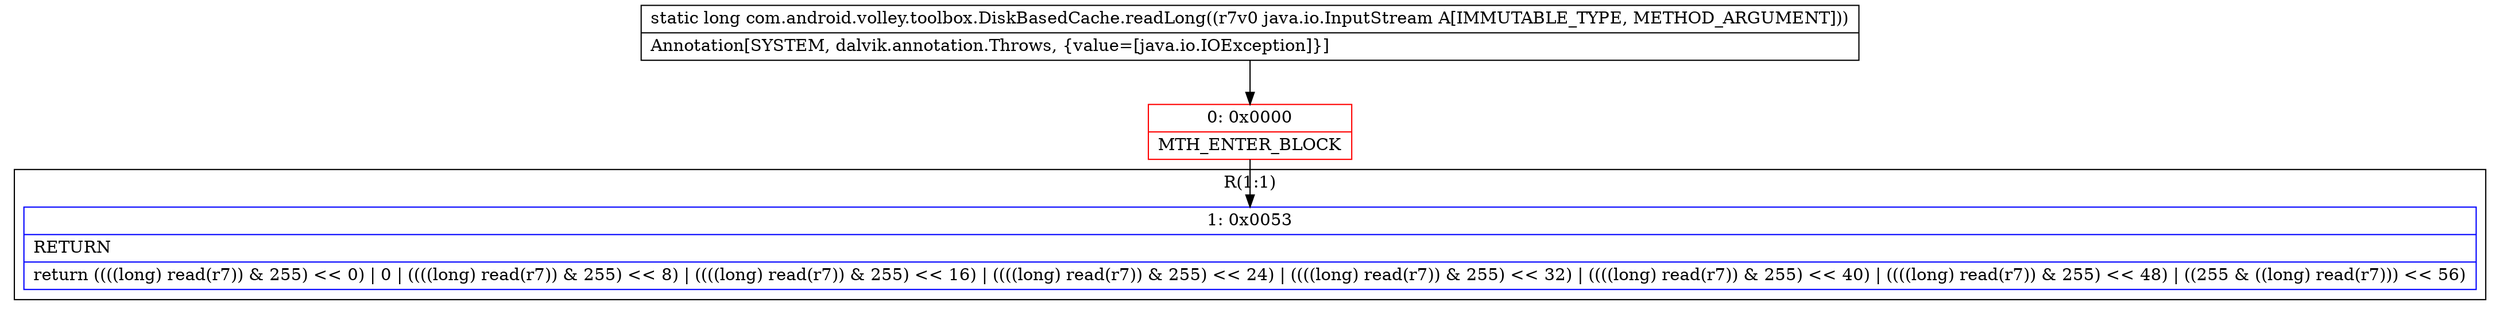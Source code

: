 digraph "CFG forcom.android.volley.toolbox.DiskBasedCache.readLong(Ljava\/io\/InputStream;)J" {
subgraph cluster_Region_464467975 {
label = "R(1:1)";
node [shape=record,color=blue];
Node_1 [shape=record,label="{1\:\ 0x0053|RETURN\l|return ((((long) read(r7)) & 255) \<\< 0) \| 0 \| ((((long) read(r7)) & 255) \<\< 8) \| ((((long) read(r7)) & 255) \<\< 16) \| ((((long) read(r7)) & 255) \<\< 24) \| ((((long) read(r7)) & 255) \<\< 32) \| ((((long) read(r7)) & 255) \<\< 40) \| ((((long) read(r7)) & 255) \<\< 48) \| ((255 & ((long) read(r7))) \<\< 56)\l}"];
}
Node_0 [shape=record,color=red,label="{0\:\ 0x0000|MTH_ENTER_BLOCK\l}"];
MethodNode[shape=record,label="{static long com.android.volley.toolbox.DiskBasedCache.readLong((r7v0 java.io.InputStream A[IMMUTABLE_TYPE, METHOD_ARGUMENT]))  | Annotation[SYSTEM, dalvik.annotation.Throws, \{value=[java.io.IOException]\}]\l}"];
MethodNode -> Node_0;
Node_0 -> Node_1;
}

